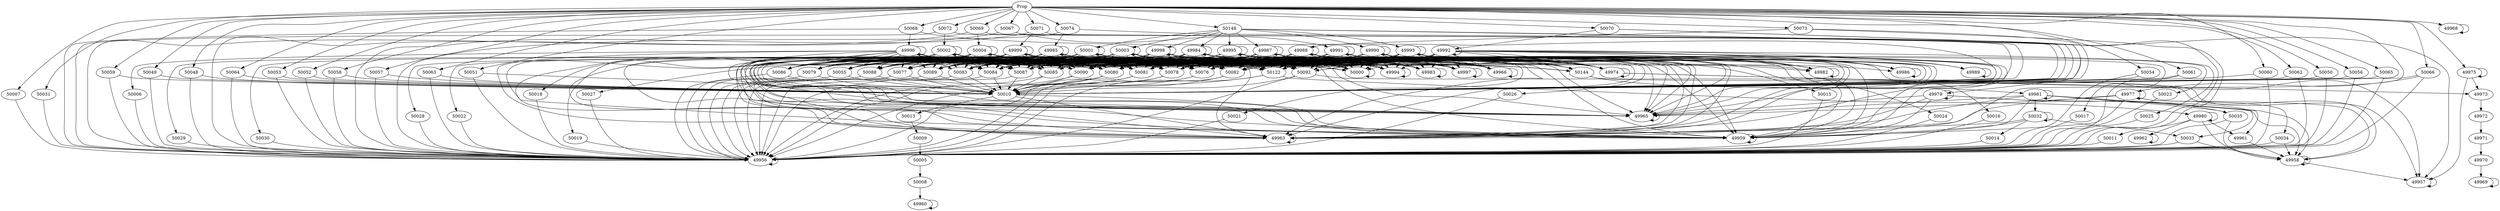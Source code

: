 // Induction Graph of ./tests/6s276rb342
digraph{
  Prop -> 50054
  Prop -> 49968
  Prop -> 50061
  Prop -> 50072
  Prop -> 50053
  Prop -> 50052
  Prop -> 50007
  Prop -> 50031
  Prop -> 50067
  Prop -> 50058
  Prop -> 50068
  Prop -> 50069
  Prop -> 50070
  Prop -> 50057
  Prop -> 50063
  Prop -> 50148
  Prop -> 50051
  Prop -> 50066
  Prop -> 50060
  Prop -> 50062
  Prop -> 50050
  Prop -> 50056
  Prop -> 49975
  Prop -> 50065
  Prop -> 50059
  Prop -> 50074
  Prop -> 50049
  Prop -> 49959
  Prop -> 50073
  Prop -> 50048
  Prop -> 50064
  Prop -> 50071
  50054 -> 49956
  50054 -> 50010
  49968 -> 49968
  50061 -> 49956
  50061 -> 50010
  50072 -> 49956
  50072 -> 50010
  50072 -> 50002
  50053 -> 49956
  50053 -> 50010
  50052 -> 49956
  50052 -> 50010
  50007 -> 49956
  50031 -> 49956
  50067 -> 49956
  50067 -> 49991
  50067 -> 50010
  50058 -> 49956
  50058 -> 50010
  50068 -> 49956
  50068 -> 50010
  50068 -> 49996
  50069 -> 49956
  50069 -> 50010
  50069 -> 50004
  50070 -> 49956
  50070 -> 50010
  50070 -> 49992
  50057 -> 49956
  50057 -> 50010
  50063 -> 49956
  50063 -> 50010
  50148 -> 49987
  50148 -> 50003
  50148 -> 49957
  50148 -> 49990
  50148 -> 49998
  50148 -> 49979
  50148 -> 49993
  50148 -> 49995
  50148 -> 49984
  50148 -> 50001
  50051 -> 49956
  50051 -> 50010
  50066 -> 49956
  50066 -> 50010
  50066 -> 49977
  50060 -> 49956
  50060 -> 50010
  50062 -> 49956
  50062 -> 50010
  50050 -> 49956
  50050 -> 50010
  50056 -> 49956
  50056 -> 50010
  49975 -> 49957
  49975 -> 49973
  49975 -> 49975
  50065 -> 49956
  50065 -> 50010
  50059 -> 49956
  50059 -> 50010
  50074 -> 49985
  50074 -> 50010
  50074 -> 49956
  50049 -> 49956
  50049 -> 50010
  49959 -> 49959
  50073 -> 49988
  50073 -> 50010
  50073 -> 49956
  50048 -> 49956
  50048 -> 50010
  50064 -> 49956
  50064 -> 50010
  50071 -> 49956
  50071 -> 49999
  50071 -> 50010
  49956 -> 49956
  50010 -> 49959
  50010 -> 50013
  50010 -> 49963
  50002 -> 49994
  50002 -> 50084
  50002 -> 49983
  50002 -> 50087
  50002 -> 50122
  50002 -> 50085
  50002 -> 50090
  50002 -> 50080
  50002 -> 49963
  50002 -> 50081
  50002 -> 49966
  50002 -> 50078
  50002 -> 50000
  50002 -> 50029
  50002 -> 49974
  50002 -> 50002
  50002 -> 50076
  50002 -> 50082
  50002 -> 50092
  50002 -> 49959
  50002 -> 49965
  50002 -> 50086
  50002 -> 49997
  50002 -> 50079
  50002 -> 50055
  50002 -> 50088
  50002 -> 50144
  50002 -> 50077
  50002 -> 50089
  50002 -> 50083
  49991 -> 49994
  49991 -> 50084
  49991 -> 49983
  49991 -> 50024
  49991 -> 50087
  49991 -> 50122
  49991 -> 50085
  49991 -> 50090
  49991 -> 50080
  49991 -> 49963
  49991 -> 49982
  49991 -> 50081
  49991 -> 49966
  49991 -> 50078
  49991 -> 50000
  49991 -> 49974
  49991 -> 49991
  49991 -> 50076
  49991 -> 50082
  49991 -> 50092
  49991 -> 49959
  49991 -> 49965
  49991 -> 50086
  49991 -> 49997
  49991 -> 50079
  49991 -> 49986
  49991 -> 50055
  49991 -> 50088
  49991 -> 50144
  49991 -> 50077
  49991 -> 50089
  49991 -> 50083
  49996 -> 49994
  49996 -> 50084
  49996 -> 49983
  49996 -> 50087
  49996 -> 50122
  49996 -> 50085
  49996 -> 50090
  49996 -> 50006
  49996 -> 50080
  49996 -> 49963
  49996 -> 50081
  49996 -> 49966
  49996 -> 50078
  49996 -> 50000
  49996 -> 50077
  49996 -> 49974
  49996 -> 50076
  49996 -> 50082
  49996 -> 49996
  49996 -> 49959
  49996 -> 49965
  49996 -> 50086
  49996 -> 49997
  49996 -> 50079
  49996 -> 50055
  49996 -> 50088
  49996 -> 50144
  49996 -> 50092
  49996 -> 50089
  49996 -> 50083
  50004 -> 49994
  50004 -> 50084
  50004 -> 49983
  50004 -> 50030
  50004 -> 50087
  50004 -> 50122
  50004 -> 50085
  50004 -> 50090
  50004 -> 50004
  50004 -> 50080
  50004 -> 49963
  50004 -> 50081
  50004 -> 49966
  50004 -> 50078
  50004 -> 50000
  50004 -> 50077
  50004 -> 49974
  50004 -> 50076
  50004 -> 50082
  50004 -> 49959
  50004 -> 49965
  50004 -> 50086
  50004 -> 49997
  50004 -> 50079
  50004 -> 50055
  50004 -> 50088
  50004 -> 50144
  50004 -> 50092
  50004 -> 50089
  50004 -> 50083
  49992 -> 49994
  49992 -> 50025
  49992 -> 50084
  49992 -> 49983
  49992 -> 50087
  49992 -> 50122
  49992 -> 50085
  49992 -> 50090
  49992 -> 50080
  49992 -> 49963
  49992 -> 49982
  49992 -> 50081
  49992 -> 49989
  49992 -> 49966
  49992 -> 50078
  49992 -> 50000
  49992 -> 49992
  49992 -> 50077
  49992 -> 49974
  49992 -> 50076
  49992 -> 50082
  49992 -> 49959
  49992 -> 49965
  49992 -> 50086
  49992 -> 49997
  49992 -> 50079
  49992 -> 49986
  49992 -> 50055
  49992 -> 50088
  49992 -> 50144
  49992 -> 50092
  49992 -> 50089
  49992 -> 50083
  49987 -> 49987
  49987 -> 49994
  49987 -> 50084
  49987 -> 49983
  49987 -> 50087
  49987 -> 50122
  49987 -> 50085
  49987 -> 50090
  49987 -> 50015
  49987 -> 50080
  49987 -> 49963
  49987 -> 49982
  49987 -> 50081
  49987 -> 49966
  49987 -> 50078
  49987 -> 50000
  49987 -> 50077
  49987 -> 49974
  49987 -> 50076
  49987 -> 50082
  49987 -> 49959
  49987 -> 49965
  49987 -> 50086
  49987 -> 49997
  49987 -> 50079
  49987 -> 50055
  49987 -> 50088
  49987 -> 50144
  49987 -> 50092
  49987 -> 50089
  49987 -> 50083
  50003 -> 49994
  50003 -> 50084
  50003 -> 49983
  50003 -> 50087
  50003 -> 50122
  50003 -> 50085
  50003 -> 50090
  50003 -> 50080
  50003 -> 49963
  50003 -> 50081
  50003 -> 49966
  50003 -> 50078
  50003 -> 50000
  50003 -> 50003
  50003 -> 50077
  50003 -> 49974
  50003 -> 50019
  50003 -> 50076
  50003 -> 50082
  50003 -> 49959
  50003 -> 49965
  50003 -> 50086
  50003 -> 49997
  50003 -> 50079
  50003 -> 50055
  50003 -> 50088
  50003 -> 50144
  50003 -> 50092
  50003 -> 50089
  50003 -> 50083
  49957 -> 49957
  49990 -> 49994
  49990 -> 50084
  49990 -> 49983
  49990 -> 49990
  49990 -> 50087
  49990 -> 50122
  49990 -> 50085
  49990 -> 50090
  49990 -> 50080
  49990 -> 49963
  49990 -> 49982
  49990 -> 50081
  49990 -> 49966
  49990 -> 50078
  49990 -> 50000
  49990 -> 50016
  49990 -> 50077
  49990 -> 49974
  49990 -> 50076
  49990 -> 50082
  49990 -> 49959
  49990 -> 49965
  49990 -> 50086
  49990 -> 49997
  49990 -> 50079
  49990 -> 49986
  49990 -> 50055
  49990 -> 50088
  49990 -> 50144
  49990 -> 50092
  49990 -> 50089
  49990 -> 50083
  49998 -> 49994
  49998 -> 50027
  49998 -> 50084
  49998 -> 49983
  49998 -> 50087
  49998 -> 50122
  49998 -> 50085
  49998 -> 50090
  49998 -> 50080
  49998 -> 49963
  49998 -> 50081
  49998 -> 49966
  49998 -> 50078
  49998 -> 50000
  49998 -> 50077
  49998 -> 49974
  49998 -> 50076
  49998 -> 50082
  49998 -> 49959
  49998 -> 49965
  49998 -> 50086
  49998 -> 49997
  49998 -> 50079
  49998 -> 50055
  49998 -> 50088
  49998 -> 49998
  49998 -> 50144
  49998 -> 50092
  49998 -> 50089
  49998 -> 50083
  49979 -> 50035
  49979 -> 49979
  49979 -> 49963
  49979 -> 49958
  49979 -> 49959
  49979 -> 49965
  49993 -> 49994
  49993 -> 50084
  49993 -> 49983
  49993 -> 50087
  49993 -> 50122
  49993 -> 50085
  49993 -> 50090
  49993 -> 50080
  49993 -> 49963
  49993 -> 49982
  49993 -> 50081
  49993 -> 49989
  49993 -> 49966
  49993 -> 50078
  49993 -> 50000
  49993 -> 50077
  49993 -> 49974
  49993 -> 50076
  49993 -> 50082
  49993 -> 49959
  49993 -> 49965
  49993 -> 50086
  49993 -> 49997
  49993 -> 50079
  49993 -> 49986
  49993 -> 50055
  49993 -> 50088
  49993 -> 49993
  49993 -> 50017
  49993 -> 50144
  49993 -> 50092
  49993 -> 50089
  49993 -> 50083
  49995 -> 49994
  49995 -> 50084
  49995 -> 49983
  49995 -> 49995
  49995 -> 50087
  49995 -> 50026
  49995 -> 50122
  49995 -> 50085
  49995 -> 50090
  49995 -> 50080
  49995 -> 49963
  49995 -> 50081
  49995 -> 49966
  49995 -> 50078
  49995 -> 50000
  49995 -> 50077
  49995 -> 49974
  49995 -> 50076
  49995 -> 50082
  49995 -> 49959
  49995 -> 49965
  49995 -> 50086
  49995 -> 49997
  49995 -> 50079
  49995 -> 50055
  49995 -> 50088
  49995 -> 50144
  49995 -> 50092
  49995 -> 50089
  49995 -> 50083
  49984 -> 49994
  49984 -> 50084
  49984 -> 49983
  49984 -> 49984
  49984 -> 50087
  49984 -> 50122
  49984 -> 50085
  49984 -> 50090
  49984 -> 50080
  49984 -> 49963
  49984 -> 50081
  49984 -> 49966
  49984 -> 50078
  49984 -> 50000
  49984 -> 50077
  49984 -> 49974
  49984 -> 50076
  49984 -> 50082
  49984 -> 49959
  49984 -> 49965
  49984 -> 50086
  49984 -> 49997
  49984 -> 50079
  49984 -> 50055
  49984 -> 50088
  49984 -> 50021
  49984 -> 50144
  49984 -> 50092
  49984 -> 50089
  49984 -> 50083
  50001 -> 49994
  50001 -> 50084
  50001 -> 49983
  50001 -> 50087
  50001 -> 50122
  50001 -> 50085
  50001 -> 50090
  50001 -> 50080
  50001 -> 49963
  50001 -> 50081
  50001 -> 49966
  50001 -> 50078
  50001 -> 50000
  50001 -> 49974
  50001 -> 50018
  50001 -> 50076
  50001 -> 50082
  50001 -> 50001
  50001 -> 50092
  50001 -> 49959
  50001 -> 49965
  50001 -> 50086
  50001 -> 49997
  50001 -> 50079
  50001 -> 50055
  50001 -> 50088
  50001 -> 50144
  50001 -> 50077
  50001 -> 50089
  50001 -> 50083
  49977 -> 49963
  49977 -> 49977
  49977 -> 50034
  49977 -> 49958
  49977 -> 49959
  49977 -> 49965
  49973 -> 49972
  49985 -> 49994
  49985 -> 50084
  49985 -> 49983
  49985 -> 50087
  49985 -> 50122
  49985 -> 50085
  49985 -> 50090
  49985 -> 50080
  49985 -> 49985
  49985 -> 49963
  49985 -> 50081
  49985 -> 49966
  49985 -> 50078
  49985 -> 50000
  49985 -> 49974
  49985 -> 50076
  49985 -> 50082
  49985 -> 50092
  49985 -> 49959
  49985 -> 49965
  49985 -> 50086
  49985 -> 49997
  49985 -> 50079
  49985 -> 50055
  49985 -> 50088
  49985 -> 50022
  49985 -> 50144
  49985 -> 50077
  49985 -> 50089
  49985 -> 50083
  49988 -> 49994
  49988 -> 50084
  49988 -> 49983
  49988 -> 49988
  49988 -> 50087
  49988 -> 50122
  49988 -> 50085
  49988 -> 50090
  49988 -> 50023
  49988 -> 50080
  49988 -> 49963
  49988 -> 49982
  49988 -> 50081
  49988 -> 49966
  49988 -> 50078
  49988 -> 50000
  49988 -> 50077
  49988 -> 49974
  49988 -> 50076
  49988 -> 50082
  49988 -> 49959
  49988 -> 49965
  49988 -> 50086
  49988 -> 49997
  49988 -> 50079
  49988 -> 50055
  49988 -> 50088
  49988 -> 50144
  49988 -> 50092
  49988 -> 50089
  49988 -> 50083
  49999 -> 49994
  49999 -> 50084
  49999 -> 49983
  49999 -> 50087
  49999 -> 50122
  49999 -> 50085
  49999 -> 50090
  49999 -> 50080
  49999 -> 49963
  49999 -> 50081
  49999 -> 49966
  49999 -> 50078
  49999 -> 50000
  49999 -> 49999
  49999 -> 49974
  49999 -> 50076
  49999 -> 50082
  49999 -> 50092
  49999 -> 49959
  49999 -> 49965
  49999 -> 50086
  49999 -> 49997
  49999 -> 50079
  49999 -> 50055
  49999 -> 50088
  49999 -> 50028
  49999 -> 50144
  49999 -> 50077
  49999 -> 50089
  49999 -> 50083
  50013 -> 50009
  49963 -> 49963
  49994 -> 49994
  50084 -> 49956
  50084 -> 50010
  49983 -> 49983
  50087 -> 49956
  50087 -> 50010
  50122 -> 49956
  50122 -> 50010
  50122 -> 49980
  50085 -> 49956
  50085 -> 50010
  50090 -> 49956
  50090 -> 50010
  50080 -> 49956
  50080 -> 50010
  50081 -> 49956
  50081 -> 50010
  49966 -> 49966
  50078 -> 49956
  50078 -> 50010
  50000 -> 50000
  50029 -> 49956
  49974 -> 49974
  49974 -> 49957
  49974 -> 49973
  50076 -> 49956
  50076 -> 50010
  50082 -> 49956
  50082 -> 50010
  50092 -> 49956
  50092 -> 49958
  50092 -> 50010
  49965 -> 49965
  50086 -> 49956
  50086 -> 50010
  49997 -> 49997
  50079 -> 49956
  50079 -> 50010
  50055 -> 49956
  50055 -> 50010
  50088 -> 49956
  50088 -> 50010
  50144 -> 49957
  50144 -> 49981
  50077 -> 49956
  50077 -> 50010
  50089 -> 49956
  50089 -> 50010
  50083 -> 49956
  50083 -> 50010
  50024 -> 49956
  49982 -> 49982
  49986 -> 49986
  50006 -> 49956
  50030 -> 49956
  50025 -> 49956
  49989 -> 49989
  50015 -> 49956
  50019 -> 49956
  50016 -> 49956
  50027 -> 49956
  50035 -> 49956
  50035 -> 49958
  49958 -> 49958
  49958 -> 49957
  50017 -> 49956
  50026 -> 49956
  50021 -> 49956
  50018 -> 49956
  50034 -> 49956
  50034 -> 49958
  49972 -> 49971
  50022 -> 49956
  50023 -> 49956
  50028 -> 49956
  50009 -> 50005
  49980 -> 50011
  49980 -> 49961
  49980 -> 49980
  49980 -> 49962
  49980 -> 49958
  49981 -> 49981
  49981 -> 50032
  49981 -> 49961
  49981 -> 50035
  49981 -> 49963
  49981 -> 50033
  49981 -> 49958
  49981 -> 49959
  49981 -> 49965
  49971 -> 49970
  50005 -> 50008
  50011 -> 49956
  49961 -> 49958
  49962 -> 49962
  50032 -> 50014
  50032 -> 50032
  50032 -> 49963
  50032 -> 50033
  50032 -> 49959
  50033 -> 49956
  50033 -> 49958
  49970 -> 49969
  50008 -> 49960
  50014 -> 49956
  49969 -> 49969
  49960 -> 49960
}